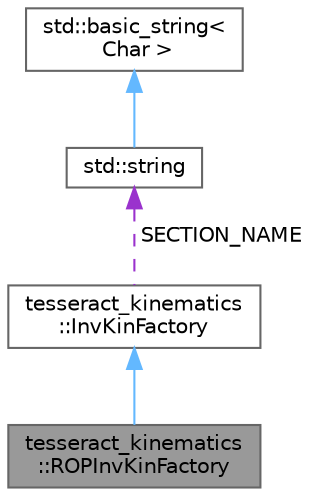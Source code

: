 digraph "tesseract_kinematics::ROPInvKinFactory"
{
 // LATEX_PDF_SIZE
  bgcolor="transparent";
  edge [fontname=Helvetica,fontsize=10,labelfontname=Helvetica,labelfontsize=10];
  node [fontname=Helvetica,fontsize=10,shape=box,height=0.2,width=0.4];
  Node1 [label="tesseract_kinematics\l::ROPInvKinFactory",height=0.2,width=0.4,color="gray40", fillcolor="grey60", style="filled", fontcolor="black",tooltip=" "];
  Node2 -> Node1 [dir="back",color="steelblue1",style="solid"];
  Node2 [label="tesseract_kinematics\l::InvKinFactory",height=0.2,width=0.4,color="gray40", fillcolor="white", style="filled",URL="$dd/d6d/classtesseract__kinematics_1_1InvKinFactory.html",tooltip="Define a inverse kinematics plugin which the factory can create an instance."];
  Node3 -> Node2 [dir="back",color="darkorchid3",style="dashed",label=" SECTION_NAME" ];
  Node3 [label="std::string",height=0.2,width=0.4,color="gray40", fillcolor="white", style="filled",tooltip=" "];
  Node4 -> Node3 [dir="back",color="steelblue1",style="solid"];
  Node4 [label="std::basic_string\<\l Char \>",height=0.2,width=0.4,color="gray40", fillcolor="white", style="filled",tooltip=" "];
}
